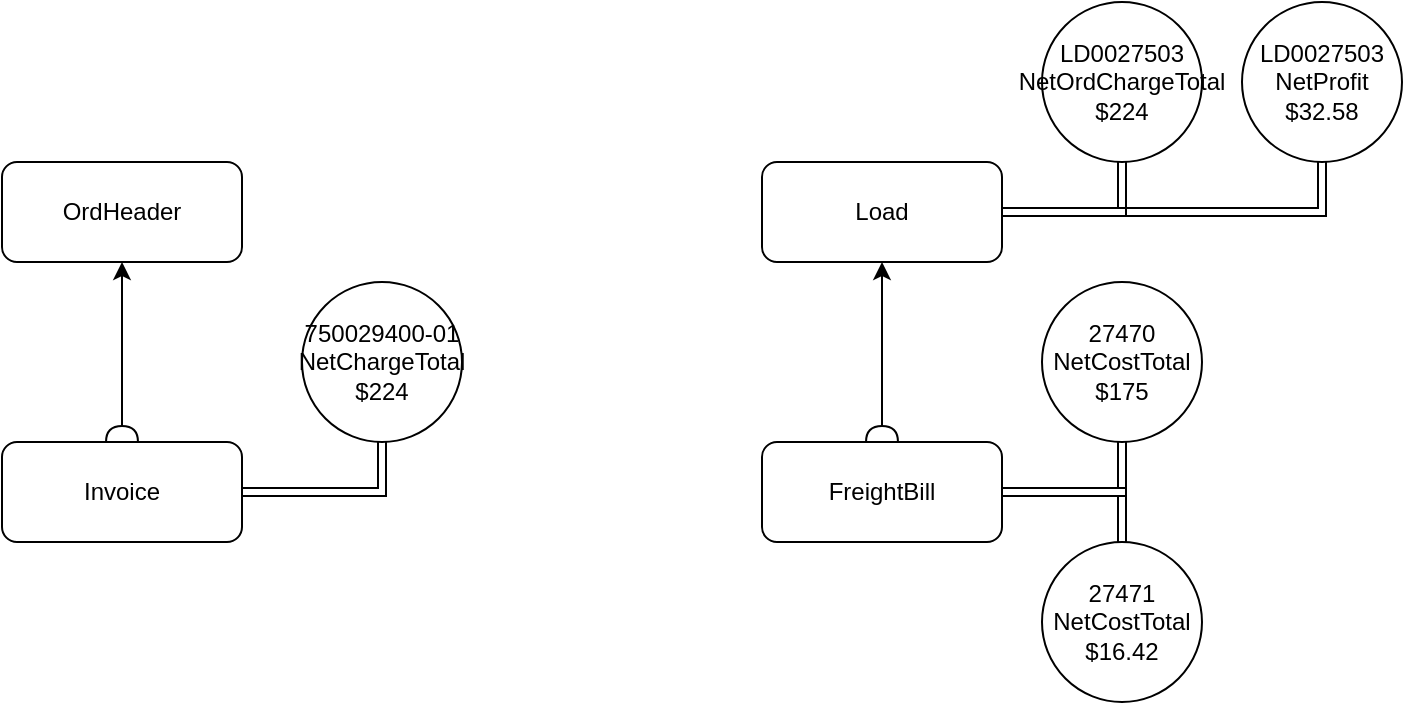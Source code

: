 <mxfile version="21.3.7" type="github">
  <diagram name="Page-1" id="8Q9vwhblvsr01mD_L3pp">
    <mxGraphModel dx="1434" dy="796" grid="1" gridSize="10" guides="1" tooltips="1" connect="1" arrows="1" fold="1" page="1" pageScale="1" pageWidth="850" pageHeight="1100" math="0" shadow="0">
      <root>
        <mxCell id="0" />
        <mxCell id="1" parent="0" />
        <mxCell id="z7cHQJWCjloO6cVpjgGA-11" style="edgeStyle=orthogonalEdgeStyle;rounded=0;orthogonalLoop=1;jettySize=auto;html=1;exitX=1;exitY=0.5;exitDx=0;exitDy=0;entryX=0.5;entryY=1;entryDx=0;entryDy=0;shape=link;" edge="1" parent="1" source="LDpO2g6yWij9Ua8q1Jdr-1" target="z7cHQJWCjloO6cVpjgGA-5">
          <mxGeometry relative="1" as="geometry" />
        </mxCell>
        <mxCell id="z7cHQJWCjloO6cVpjgGA-12" style="edgeStyle=orthogonalEdgeStyle;rounded=0;orthogonalLoop=1;jettySize=auto;html=1;exitX=1;exitY=0.5;exitDx=0;exitDy=0;entryX=0.5;entryY=1;entryDx=0;entryDy=0;shape=link;" edge="1" parent="1" source="LDpO2g6yWij9Ua8q1Jdr-1" target="z7cHQJWCjloO6cVpjgGA-7">
          <mxGeometry relative="1" as="geometry" />
        </mxCell>
        <mxCell id="LDpO2g6yWij9Ua8q1Jdr-1" value="Load" style="rounded=1;whiteSpace=wrap;html=1;" parent="1" vertex="1">
          <mxGeometry x="500" y="200" width="120" height="50" as="geometry" />
        </mxCell>
        <mxCell id="z7cHQJWCjloO6cVpjgGA-3" style="edgeStyle=orthogonalEdgeStyle;rounded=0;orthogonalLoop=1;jettySize=auto;html=1;entryX=0.5;entryY=1;entryDx=0;entryDy=0;startArrow=halfCircle;startFill=0;" edge="1" parent="1" source="z7cHQJWCjloO6cVpjgGA-1" target="LDpO2g6yWij9Ua8q1Jdr-1">
          <mxGeometry relative="1" as="geometry" />
        </mxCell>
        <mxCell id="z7cHQJWCjloO6cVpjgGA-16" style="edgeStyle=orthogonalEdgeStyle;rounded=0;orthogonalLoop=1;jettySize=auto;html=1;exitX=1;exitY=0.5;exitDx=0;exitDy=0;entryX=0.5;entryY=1;entryDx=0;entryDy=0;shape=link;" edge="1" parent="1" source="z7cHQJWCjloO6cVpjgGA-1" target="z7cHQJWCjloO6cVpjgGA-13">
          <mxGeometry relative="1" as="geometry" />
        </mxCell>
        <mxCell id="z7cHQJWCjloO6cVpjgGA-19" style="edgeStyle=orthogonalEdgeStyle;rounded=0;orthogonalLoop=1;jettySize=auto;html=1;exitX=1;exitY=0.5;exitDx=0;exitDy=0;entryX=0.5;entryY=0;entryDx=0;entryDy=0;shape=link;" edge="1" parent="1" source="z7cHQJWCjloO6cVpjgGA-1" target="z7cHQJWCjloO6cVpjgGA-15">
          <mxGeometry relative="1" as="geometry" />
        </mxCell>
        <mxCell id="z7cHQJWCjloO6cVpjgGA-1" value="FreightBill" style="rounded=1;whiteSpace=wrap;html=1;" vertex="1" parent="1">
          <mxGeometry x="500" y="340" width="120" height="50" as="geometry" />
        </mxCell>
        <mxCell id="z7cHQJWCjloO6cVpjgGA-5" value="LD0027503&lt;br&gt;NetOrdChargeTotal&lt;br&gt;$224" style="ellipse;whiteSpace=wrap;html=1;aspect=fixed;" vertex="1" parent="1">
          <mxGeometry x="640" y="120" width="80" height="80" as="geometry" />
        </mxCell>
        <mxCell id="z7cHQJWCjloO6cVpjgGA-7" value="LD0027503&lt;br&gt;NetProfit&lt;br&gt;$32.58" style="ellipse;whiteSpace=wrap;html=1;aspect=fixed;" vertex="1" parent="1">
          <mxGeometry x="740" y="120" width="80" height="80" as="geometry" />
        </mxCell>
        <mxCell id="z7cHQJWCjloO6cVpjgGA-13" value="27470&lt;br&gt;NetCostTotal&lt;br&gt;$175" style="ellipse;whiteSpace=wrap;html=1;aspect=fixed;" vertex="1" parent="1">
          <mxGeometry x="640" y="260" width="80" height="80" as="geometry" />
        </mxCell>
        <mxCell id="z7cHQJWCjloO6cVpjgGA-15" value="27471&lt;br&gt;NetCostTotal&lt;br&gt;$16.42" style="ellipse;whiteSpace=wrap;html=1;aspect=fixed;" vertex="1" parent="1">
          <mxGeometry x="640" y="390" width="80" height="80" as="geometry" />
        </mxCell>
        <mxCell id="z7cHQJWCjloO6cVpjgGA-21" value="OrdHeader" style="rounded=1;whiteSpace=wrap;html=1;" vertex="1" parent="1">
          <mxGeometry x="120" y="200" width="120" height="50" as="geometry" />
        </mxCell>
        <mxCell id="z7cHQJWCjloO6cVpjgGA-23" style="edgeStyle=orthogonalEdgeStyle;rounded=0;orthogonalLoop=1;jettySize=auto;html=1;exitX=0.5;exitY=0;exitDx=0;exitDy=0;entryX=0.5;entryY=1;entryDx=0;entryDy=0;startArrow=halfCircle;startFill=0;" edge="1" parent="1" source="z7cHQJWCjloO6cVpjgGA-22" target="z7cHQJWCjloO6cVpjgGA-21">
          <mxGeometry relative="1" as="geometry" />
        </mxCell>
        <mxCell id="z7cHQJWCjloO6cVpjgGA-25" style="edgeStyle=orthogonalEdgeStyle;rounded=0;orthogonalLoop=1;jettySize=auto;html=1;exitX=1;exitY=0.5;exitDx=0;exitDy=0;entryX=0.5;entryY=1;entryDx=0;entryDy=0;shape=link;" edge="1" parent="1" source="z7cHQJWCjloO6cVpjgGA-22" target="z7cHQJWCjloO6cVpjgGA-24">
          <mxGeometry relative="1" as="geometry" />
        </mxCell>
        <mxCell id="z7cHQJWCjloO6cVpjgGA-22" value="Invoice" style="rounded=1;whiteSpace=wrap;html=1;" vertex="1" parent="1">
          <mxGeometry x="120" y="340" width="120" height="50" as="geometry" />
        </mxCell>
        <mxCell id="z7cHQJWCjloO6cVpjgGA-24" value="750029400-01&lt;br&gt;NetChargeTotal&lt;br&gt;$224" style="ellipse;whiteSpace=wrap;html=1;aspect=fixed;" vertex="1" parent="1">
          <mxGeometry x="270" y="260" width="80" height="80" as="geometry" />
        </mxCell>
      </root>
    </mxGraphModel>
  </diagram>
</mxfile>

